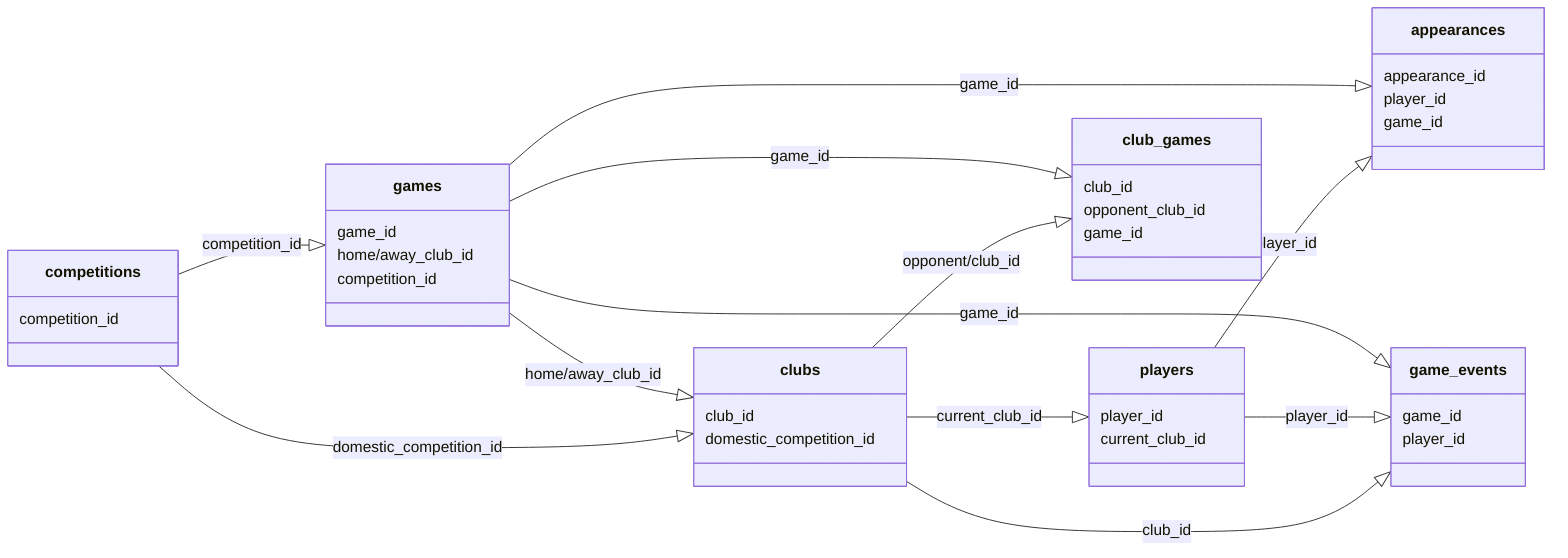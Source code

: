 classDiagram
direction LR
competitions --|> games : competition_id
competitions --|> clubs : domestic_competition_id
clubs --|> players : current_club_id
clubs --|> club_games : opponent/club_id
clubs --|> game_events : club_id
players --|> appearances : player_id
players --|> game_events : player_id
games --|> appearances : game_id
games --|> game_events : game_id
games --|> clubs : home/away_club_id
games --|> club_games : game_id
class competitions {
 competition_id
}
class games {
    game_id
    home/away_club_id
    competition_id
}
class game_events {
    game_id
    player_id
}
class clubs {
    club_id
    domestic_competition_id
}
class club_games {
    club_id
    opponent_club_id
    game_id
}
class players {
    player_id
    current_club_id
}
class appearances {
    appearance_id
    player_id
    game_id
}